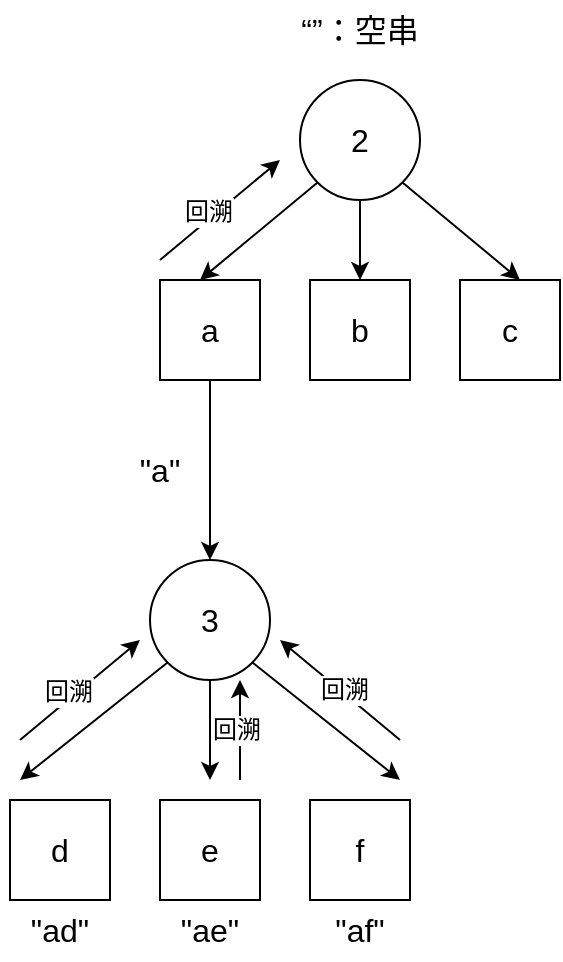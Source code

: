 <mxfile>
    <diagram id="S15d3HwmhVSJBh-RPACC" name="第 1 页">
        <mxGraphModel dx="700" dy="539" grid="1" gridSize="10" guides="1" tooltips="1" connect="1" arrows="1" fold="1" page="1" pageScale="1" pageWidth="827" pageHeight="1169" math="0" shadow="0">
            <root>
                <mxCell id="0"/>
                <mxCell id="1" parent="0"/>
                <mxCell id="12" value="" style="group" vertex="1" connectable="0" parent="1">
                    <mxGeometry x="300" y="60" width="200" height="150" as="geometry"/>
                </mxCell>
                <mxCell id="4" value="2" style="ellipse;whiteSpace=wrap;html=1;aspect=fixed;fontSize=16;" vertex="1" parent="12">
                    <mxGeometry x="70" width="60" height="60" as="geometry"/>
                </mxCell>
                <mxCell id="6" value="" style="endArrow=classic;html=1;fontSize=16;exitX=0;exitY=1;exitDx=0;exitDy=0;" edge="1" parent="12" source="4">
                    <mxGeometry width="50" height="50" relative="1" as="geometry">
                        <mxPoint x="50" y="170" as="sourcePoint"/>
                        <mxPoint x="20" y="100" as="targetPoint"/>
                    </mxGeometry>
                </mxCell>
                <mxCell id="7" value="" style="endArrow=classic;html=1;fontSize=16;exitX=0.5;exitY=1;exitDx=0;exitDy=0;" edge="1" parent="12" source="4">
                    <mxGeometry width="50" height="50" relative="1" as="geometry">
                        <mxPoint x="60" y="310" as="sourcePoint"/>
                        <mxPoint x="100" y="100" as="targetPoint"/>
                    </mxGeometry>
                </mxCell>
                <mxCell id="8" value="" style="endArrow=classic;html=1;fontSize=16;exitX=1;exitY=1;exitDx=0;exitDy=0;" edge="1" parent="12" source="4">
                    <mxGeometry width="50" height="50" relative="1" as="geometry">
                        <mxPoint x="100" y="120" as="sourcePoint"/>
                        <mxPoint x="180" y="100" as="targetPoint"/>
                    </mxGeometry>
                </mxCell>
                <mxCell id="9" value="a" style="whiteSpace=wrap;html=1;aspect=fixed;fontSize=16;" vertex="1" parent="12">
                    <mxGeometry y="100" width="50" height="50" as="geometry"/>
                </mxCell>
                <mxCell id="10" value="b" style="whiteSpace=wrap;html=1;aspect=fixed;fontSize=16;" vertex="1" parent="12">
                    <mxGeometry x="75" y="100" width="50" height="50" as="geometry"/>
                </mxCell>
                <mxCell id="11" value="c" style="whiteSpace=wrap;html=1;aspect=fixed;fontSize=16;" vertex="1" parent="12">
                    <mxGeometry x="150" y="100" width="50" height="50" as="geometry"/>
                </mxCell>
                <mxCell id="13" value="" style="group" vertex="1" connectable="0" parent="1">
                    <mxGeometry x="225" y="300" width="200" height="150" as="geometry"/>
                </mxCell>
                <mxCell id="14" value="3" style="ellipse;whiteSpace=wrap;html=1;aspect=fixed;fontSize=16;" vertex="1" parent="13">
                    <mxGeometry x="70" width="60" height="60" as="geometry"/>
                </mxCell>
                <mxCell id="15" value="" style="endArrow=classic;html=1;fontSize=16;exitX=0;exitY=1;exitDx=0;exitDy=0;" edge="1" parent="13" source="14">
                    <mxGeometry width="50" height="50" relative="1" as="geometry">
                        <mxPoint x="50" y="170" as="sourcePoint"/>
                        <mxPoint x="5" y="110" as="targetPoint"/>
                    </mxGeometry>
                </mxCell>
                <mxCell id="16" value="" style="endArrow=classic;html=1;fontSize=16;exitX=0.5;exitY=1;exitDx=0;exitDy=0;" edge="1" parent="13" source="14">
                    <mxGeometry width="50" height="50" relative="1" as="geometry">
                        <mxPoint x="60" y="310" as="sourcePoint"/>
                        <mxPoint x="100" y="110" as="targetPoint"/>
                    </mxGeometry>
                </mxCell>
                <mxCell id="17" value="" style="endArrow=classic;html=1;fontSize=16;exitX=1;exitY=1;exitDx=0;exitDy=0;" edge="1" parent="13" source="14">
                    <mxGeometry width="50" height="50" relative="1" as="geometry">
                        <mxPoint x="100" y="120" as="sourcePoint"/>
                        <mxPoint x="195" y="110" as="targetPoint"/>
                    </mxGeometry>
                </mxCell>
                <mxCell id="18" value="d" style="whiteSpace=wrap;html=1;aspect=fixed;fontSize=16;" vertex="1" parent="13">
                    <mxGeometry y="120" width="50" height="50" as="geometry"/>
                </mxCell>
                <mxCell id="19" value="e" style="whiteSpace=wrap;html=1;aspect=fixed;fontSize=16;" vertex="1" parent="13">
                    <mxGeometry x="75" y="120" width="50" height="50" as="geometry"/>
                </mxCell>
                <mxCell id="20" value="f" style="whiteSpace=wrap;html=1;aspect=fixed;fontSize=16;" vertex="1" parent="13">
                    <mxGeometry x="150" y="120" width="50" height="50" as="geometry"/>
                </mxCell>
                <mxCell id="30" value="" style="endArrow=classic;html=1;fontSize=16;" edge="1" parent="13">
                    <mxGeometry width="50" height="50" relative="1" as="geometry">
                        <mxPoint x="115" y="110" as="sourcePoint"/>
                        <mxPoint x="115" y="60" as="targetPoint"/>
                    </mxGeometry>
                </mxCell>
                <mxCell id="31" value="回溯" style="edgeLabel;html=1;align=center;verticalAlign=middle;resizable=0;points=[];fontSize=12;" vertex="1" connectable="0" parent="30">
                    <mxGeometry x="-0.123" y="-1" relative="1" as="geometry">
                        <mxPoint x="-3" y="-3" as="offset"/>
                    </mxGeometry>
                </mxCell>
                <mxCell id="27" value="" style="endArrow=classic;html=1;fontSize=16;" edge="1" parent="13">
                    <mxGeometry width="50" height="50" relative="1" as="geometry">
                        <mxPoint x="5" y="90" as="sourcePoint"/>
                        <mxPoint x="65" y="40" as="targetPoint"/>
                    </mxGeometry>
                </mxCell>
                <mxCell id="28" value="回溯" style="edgeLabel;html=1;align=center;verticalAlign=middle;resizable=0;points=[];fontSize=12;" vertex="1" connectable="0" parent="27">
                    <mxGeometry x="-0.123" y="-1" relative="1" as="geometry">
                        <mxPoint x="-3" y="-3" as="offset"/>
                    </mxGeometry>
                </mxCell>
                <mxCell id="21" style="edgeStyle=none;html=1;exitX=0.5;exitY=1;exitDx=0;exitDy=0;entryX=0.5;entryY=0;entryDx=0;entryDy=0;fontSize=16;" edge="1" parent="1" source="9" target="14">
                    <mxGeometry relative="1" as="geometry"/>
                </mxCell>
                <mxCell id="23" value="&quot;a&quot;" style="text;html=1;strokeColor=none;fillColor=none;align=center;verticalAlign=middle;whiteSpace=wrap;rounded=0;fontSize=16;" vertex="1" parent="1">
                    <mxGeometry x="270" y="240" width="60" height="30" as="geometry"/>
                </mxCell>
                <mxCell id="24" value="&quot;ad&quot;" style="text;html=1;strokeColor=none;fillColor=none;align=center;verticalAlign=middle;whiteSpace=wrap;rounded=0;fontSize=16;" vertex="1" parent="1">
                    <mxGeometry x="220" y="470" width="60" height="30" as="geometry"/>
                </mxCell>
                <mxCell id="25" value="&quot;ae&quot;" style="text;html=1;strokeColor=none;fillColor=none;align=center;verticalAlign=middle;whiteSpace=wrap;rounded=0;fontSize=16;" vertex="1" parent="1">
                    <mxGeometry x="295" y="470" width="60" height="30" as="geometry"/>
                </mxCell>
                <mxCell id="26" value="&quot;af&quot;" style="text;html=1;strokeColor=none;fillColor=none;align=center;verticalAlign=middle;whiteSpace=wrap;rounded=0;fontSize=16;" vertex="1" parent="1">
                    <mxGeometry x="370" y="470" width="60" height="30" as="geometry"/>
                </mxCell>
                <mxCell id="32" value="" style="endArrow=classic;html=1;fontSize=16;" edge="1" parent="1">
                    <mxGeometry width="50" height="50" relative="1" as="geometry">
                        <mxPoint x="420" y="390" as="sourcePoint"/>
                        <mxPoint x="360" y="340" as="targetPoint"/>
                    </mxGeometry>
                </mxCell>
                <mxCell id="33" value="回溯" style="edgeLabel;html=1;align=center;verticalAlign=middle;resizable=0;points=[];fontSize=12;" vertex="1" connectable="0" parent="32">
                    <mxGeometry x="-0.123" y="-1" relative="1" as="geometry">
                        <mxPoint x="-3" y="-3" as="offset"/>
                    </mxGeometry>
                </mxCell>
                <mxCell id="36" value="" style="endArrow=classic;html=1;fontSize=16;" edge="1" parent="1">
                    <mxGeometry width="50" height="50" relative="1" as="geometry">
                        <mxPoint x="300" y="150" as="sourcePoint"/>
                        <mxPoint x="360" y="100" as="targetPoint"/>
                    </mxGeometry>
                </mxCell>
                <mxCell id="37" value="回溯" style="edgeLabel;html=1;align=center;verticalAlign=middle;resizable=0;points=[];fontSize=12;" vertex="1" connectable="0" parent="36">
                    <mxGeometry x="-0.123" y="-1" relative="1" as="geometry">
                        <mxPoint x="-3" y="-3" as="offset"/>
                    </mxGeometry>
                </mxCell>
                <mxCell id="38" value="“”：空串" style="text;html=1;strokeColor=none;fillColor=none;align=center;verticalAlign=middle;whiteSpace=wrap;rounded=0;fontSize=16;" vertex="1" parent="1">
                    <mxGeometry x="360" y="20" width="80" height="30" as="geometry"/>
                </mxCell>
            </root>
        </mxGraphModel>
    </diagram>
</mxfile>